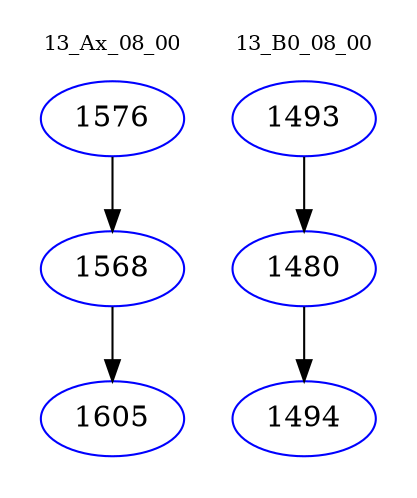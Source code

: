digraph{
subgraph cluster_0 {
color = white
label = "13_Ax_08_00";
fontsize=10;
T0_1576 [label="1576", color="blue"]
T0_1576 -> T0_1568 [color="black"]
T0_1568 [label="1568", color="blue"]
T0_1568 -> T0_1605 [color="black"]
T0_1605 [label="1605", color="blue"]
}
subgraph cluster_1 {
color = white
label = "13_B0_08_00";
fontsize=10;
T1_1493 [label="1493", color="blue"]
T1_1493 -> T1_1480 [color="black"]
T1_1480 [label="1480", color="blue"]
T1_1480 -> T1_1494 [color="black"]
T1_1494 [label="1494", color="blue"]
}
}

